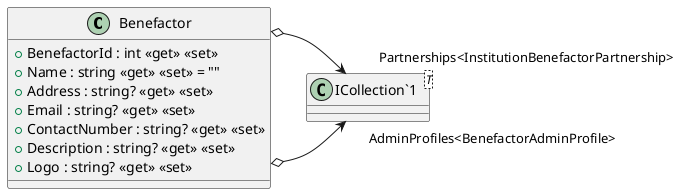 @startuml
class Benefactor {
    + BenefactorId : int <<get>> <<set>>
    + Name : string <<get>> <<set>> = ""
    + Address : string? <<get>> <<set>>
    + Email : string? <<get>> <<set>>
    + ContactNumber : string? <<get>> <<set>>
    + Description : string? <<get>> <<set>>
    + Logo : string? <<get>> <<set>>
}
class "ICollection`1"<T> {
}
Benefactor o-> "AdminProfiles<BenefactorAdminProfile>" "ICollection`1"
Benefactor o-> "Partnerships<InstitutionBenefactorPartnership>" "ICollection`1"
@enduml
